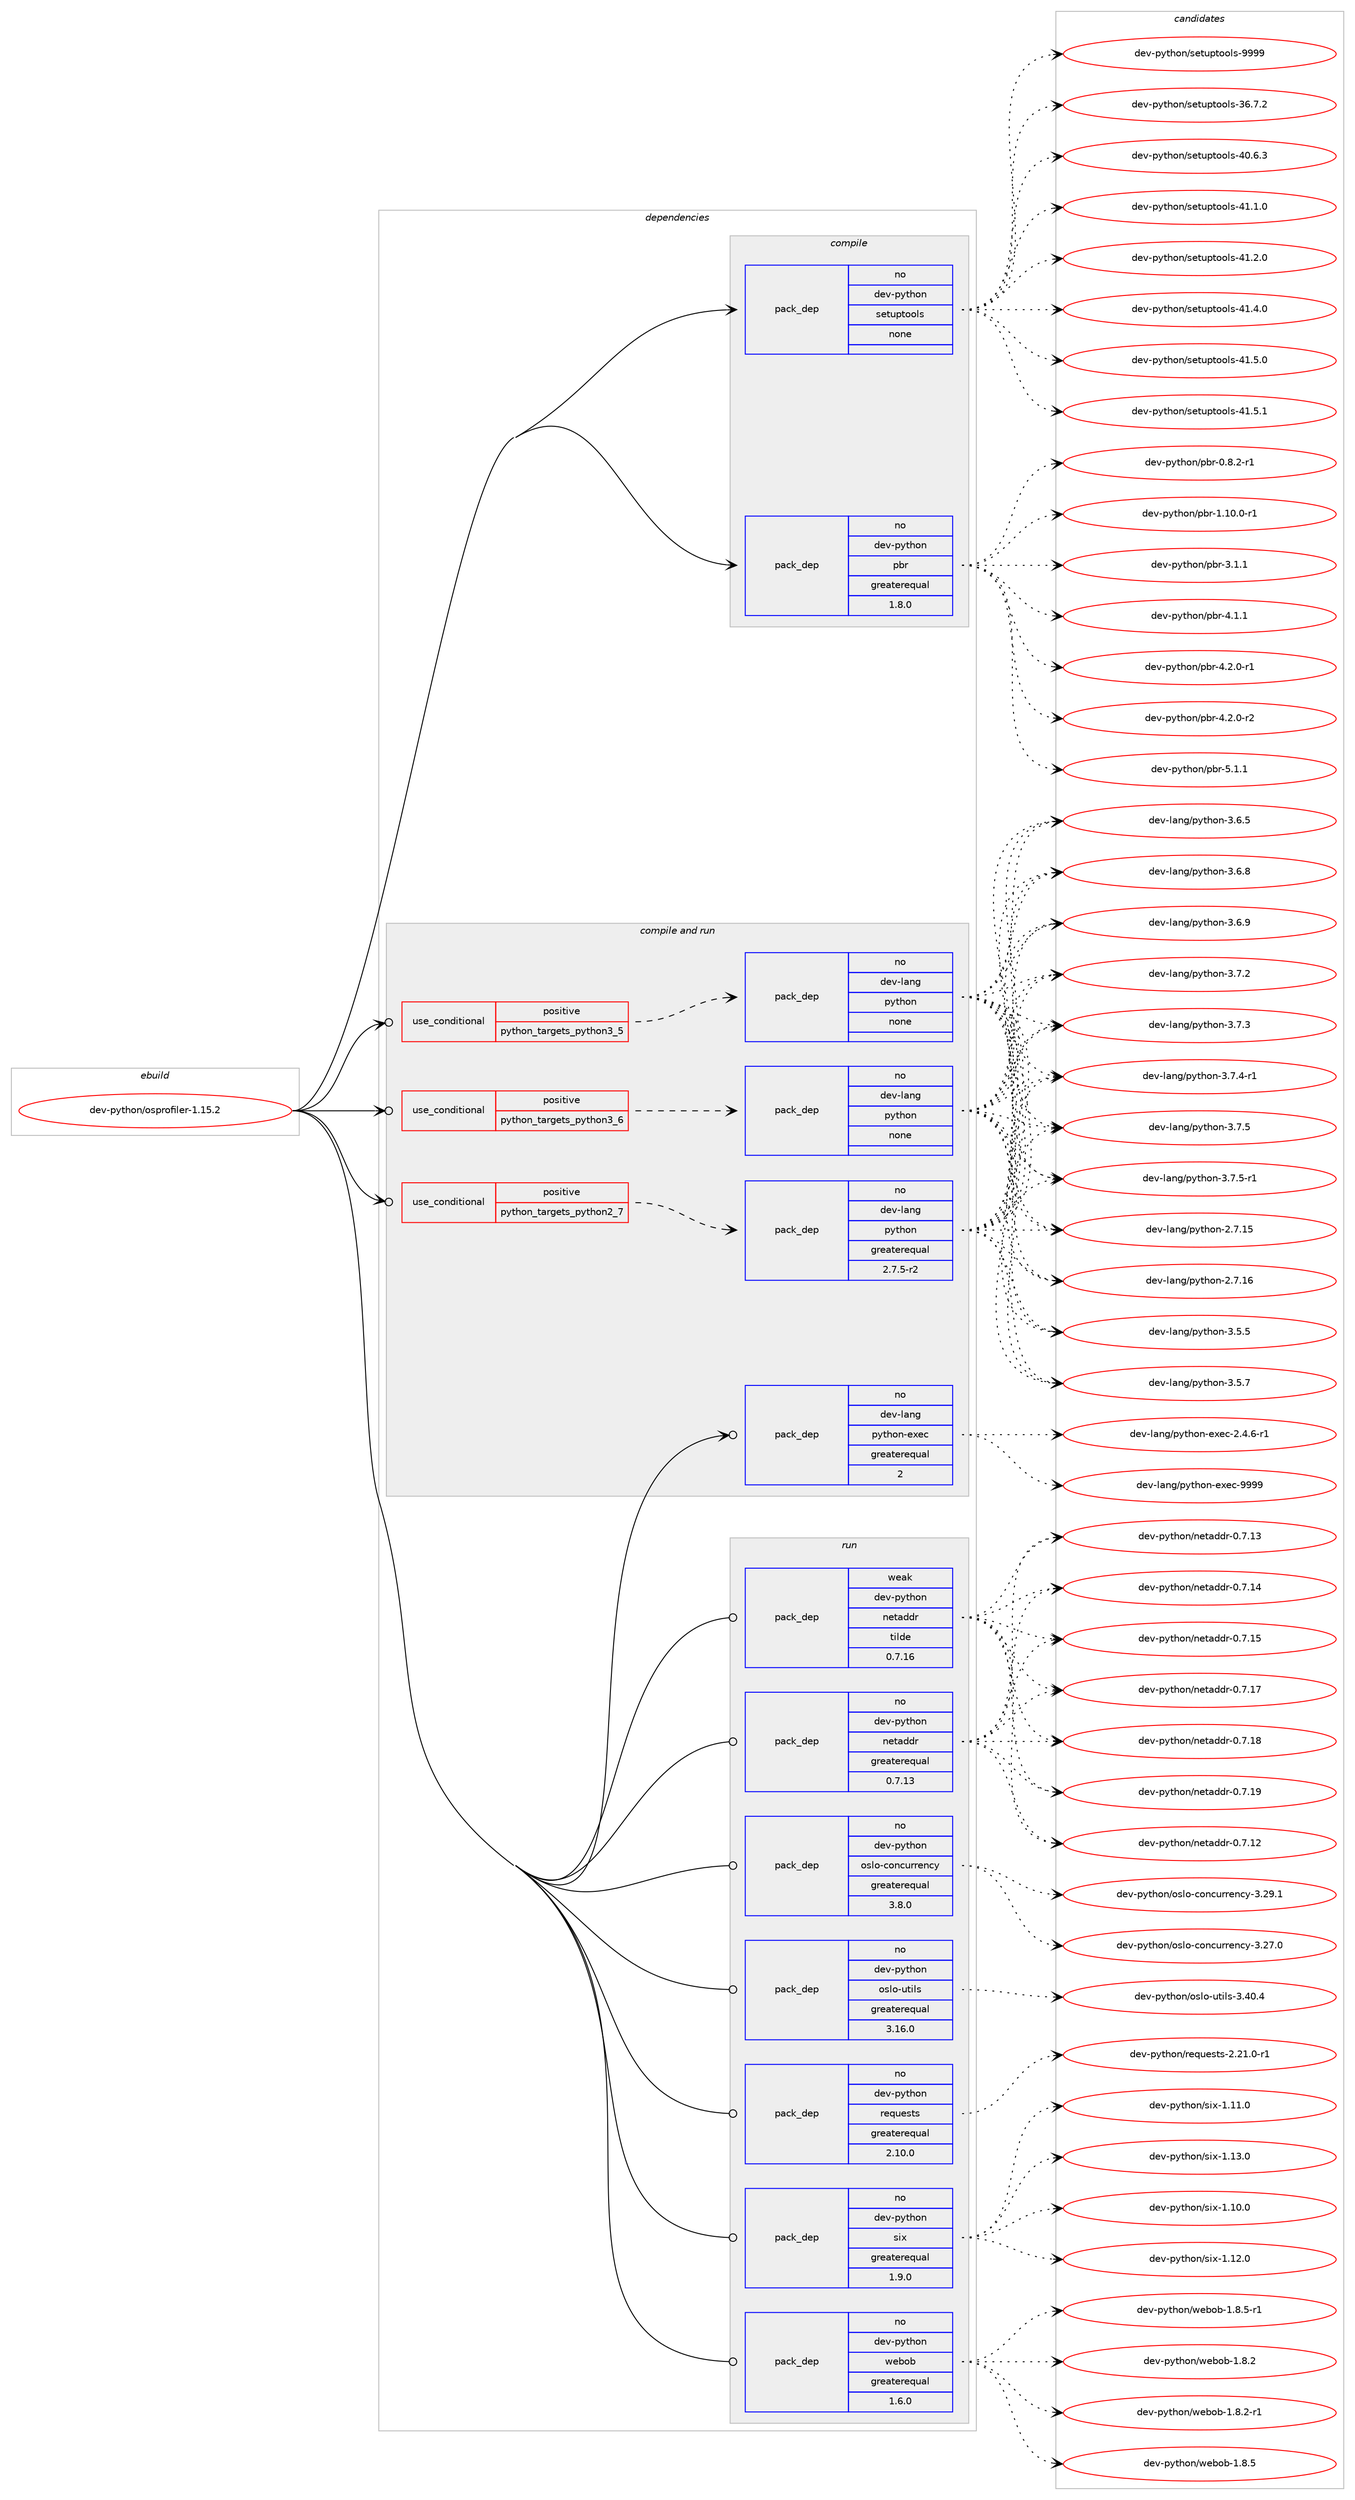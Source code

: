 digraph prolog {

# *************
# Graph options
# *************

newrank=true;
concentrate=true;
compound=true;
graph [rankdir=LR,fontname=Helvetica,fontsize=10,ranksep=1.5];#, ranksep=2.5, nodesep=0.2];
edge  [arrowhead=vee];
node  [fontname=Helvetica,fontsize=10];

# **********
# The ebuild
# **********

subgraph cluster_leftcol {
color=gray;
rank=same;
label=<<i>ebuild</i>>;
id [label="dev-python/osprofiler-1.15.2", color=red, width=4, href="../dev-python/osprofiler-1.15.2.svg"];
}

# ****************
# The dependencies
# ****************

subgraph cluster_midcol {
color=gray;
label=<<i>dependencies</i>>;
subgraph cluster_compile {
fillcolor="#eeeeee";
style=filled;
label=<<i>compile</i>>;
subgraph pack464184 {
dependency619918 [label=<<TABLE BORDER="0" CELLBORDER="1" CELLSPACING="0" CELLPADDING="4" WIDTH="220"><TR><TD ROWSPAN="6" CELLPADDING="30">pack_dep</TD></TR><TR><TD WIDTH="110">no</TD></TR><TR><TD>dev-python</TD></TR><TR><TD>pbr</TD></TR><TR><TD>greaterequal</TD></TR><TR><TD>1.8.0</TD></TR></TABLE>>, shape=none, color=blue];
}
id:e -> dependency619918:w [weight=20,style="solid",arrowhead="vee"];
subgraph pack464185 {
dependency619919 [label=<<TABLE BORDER="0" CELLBORDER="1" CELLSPACING="0" CELLPADDING="4" WIDTH="220"><TR><TD ROWSPAN="6" CELLPADDING="30">pack_dep</TD></TR><TR><TD WIDTH="110">no</TD></TR><TR><TD>dev-python</TD></TR><TR><TD>setuptools</TD></TR><TR><TD>none</TD></TR><TR><TD></TD></TR></TABLE>>, shape=none, color=blue];
}
id:e -> dependency619919:w [weight=20,style="solid",arrowhead="vee"];
}
subgraph cluster_compileandrun {
fillcolor="#eeeeee";
style=filled;
label=<<i>compile and run</i>>;
subgraph cond143924 {
dependency619920 [label=<<TABLE BORDER="0" CELLBORDER="1" CELLSPACING="0" CELLPADDING="4"><TR><TD ROWSPAN="3" CELLPADDING="10">use_conditional</TD></TR><TR><TD>positive</TD></TR><TR><TD>python_targets_python2_7</TD></TR></TABLE>>, shape=none, color=red];
subgraph pack464186 {
dependency619921 [label=<<TABLE BORDER="0" CELLBORDER="1" CELLSPACING="0" CELLPADDING="4" WIDTH="220"><TR><TD ROWSPAN="6" CELLPADDING="30">pack_dep</TD></TR><TR><TD WIDTH="110">no</TD></TR><TR><TD>dev-lang</TD></TR><TR><TD>python</TD></TR><TR><TD>greaterequal</TD></TR><TR><TD>2.7.5-r2</TD></TR></TABLE>>, shape=none, color=blue];
}
dependency619920:e -> dependency619921:w [weight=20,style="dashed",arrowhead="vee"];
}
id:e -> dependency619920:w [weight=20,style="solid",arrowhead="odotvee"];
subgraph cond143925 {
dependency619922 [label=<<TABLE BORDER="0" CELLBORDER="1" CELLSPACING="0" CELLPADDING="4"><TR><TD ROWSPAN="3" CELLPADDING="10">use_conditional</TD></TR><TR><TD>positive</TD></TR><TR><TD>python_targets_python3_5</TD></TR></TABLE>>, shape=none, color=red];
subgraph pack464187 {
dependency619923 [label=<<TABLE BORDER="0" CELLBORDER="1" CELLSPACING="0" CELLPADDING="4" WIDTH="220"><TR><TD ROWSPAN="6" CELLPADDING="30">pack_dep</TD></TR><TR><TD WIDTH="110">no</TD></TR><TR><TD>dev-lang</TD></TR><TR><TD>python</TD></TR><TR><TD>none</TD></TR><TR><TD></TD></TR></TABLE>>, shape=none, color=blue];
}
dependency619922:e -> dependency619923:w [weight=20,style="dashed",arrowhead="vee"];
}
id:e -> dependency619922:w [weight=20,style="solid",arrowhead="odotvee"];
subgraph cond143926 {
dependency619924 [label=<<TABLE BORDER="0" CELLBORDER="1" CELLSPACING="0" CELLPADDING="4"><TR><TD ROWSPAN="3" CELLPADDING="10">use_conditional</TD></TR><TR><TD>positive</TD></TR><TR><TD>python_targets_python3_6</TD></TR></TABLE>>, shape=none, color=red];
subgraph pack464188 {
dependency619925 [label=<<TABLE BORDER="0" CELLBORDER="1" CELLSPACING="0" CELLPADDING="4" WIDTH="220"><TR><TD ROWSPAN="6" CELLPADDING="30">pack_dep</TD></TR><TR><TD WIDTH="110">no</TD></TR><TR><TD>dev-lang</TD></TR><TR><TD>python</TD></TR><TR><TD>none</TD></TR><TR><TD></TD></TR></TABLE>>, shape=none, color=blue];
}
dependency619924:e -> dependency619925:w [weight=20,style="dashed",arrowhead="vee"];
}
id:e -> dependency619924:w [weight=20,style="solid",arrowhead="odotvee"];
subgraph pack464189 {
dependency619926 [label=<<TABLE BORDER="0" CELLBORDER="1" CELLSPACING="0" CELLPADDING="4" WIDTH="220"><TR><TD ROWSPAN="6" CELLPADDING="30">pack_dep</TD></TR><TR><TD WIDTH="110">no</TD></TR><TR><TD>dev-lang</TD></TR><TR><TD>python-exec</TD></TR><TR><TD>greaterequal</TD></TR><TR><TD>2</TD></TR></TABLE>>, shape=none, color=blue];
}
id:e -> dependency619926:w [weight=20,style="solid",arrowhead="odotvee"];
}
subgraph cluster_run {
fillcolor="#eeeeee";
style=filled;
label=<<i>run</i>>;
subgraph pack464190 {
dependency619927 [label=<<TABLE BORDER="0" CELLBORDER="1" CELLSPACING="0" CELLPADDING="4" WIDTH="220"><TR><TD ROWSPAN="6" CELLPADDING="30">pack_dep</TD></TR><TR><TD WIDTH="110">no</TD></TR><TR><TD>dev-python</TD></TR><TR><TD>netaddr</TD></TR><TR><TD>greaterequal</TD></TR><TR><TD>0.7.13</TD></TR></TABLE>>, shape=none, color=blue];
}
id:e -> dependency619927:w [weight=20,style="solid",arrowhead="odot"];
subgraph pack464191 {
dependency619928 [label=<<TABLE BORDER="0" CELLBORDER="1" CELLSPACING="0" CELLPADDING="4" WIDTH="220"><TR><TD ROWSPAN="6" CELLPADDING="30">pack_dep</TD></TR><TR><TD WIDTH="110">no</TD></TR><TR><TD>dev-python</TD></TR><TR><TD>oslo-concurrency</TD></TR><TR><TD>greaterequal</TD></TR><TR><TD>3.8.0</TD></TR></TABLE>>, shape=none, color=blue];
}
id:e -> dependency619928:w [weight=20,style="solid",arrowhead="odot"];
subgraph pack464192 {
dependency619929 [label=<<TABLE BORDER="0" CELLBORDER="1" CELLSPACING="0" CELLPADDING="4" WIDTH="220"><TR><TD ROWSPAN="6" CELLPADDING="30">pack_dep</TD></TR><TR><TD WIDTH="110">no</TD></TR><TR><TD>dev-python</TD></TR><TR><TD>oslo-utils</TD></TR><TR><TD>greaterequal</TD></TR><TR><TD>3.16.0</TD></TR></TABLE>>, shape=none, color=blue];
}
id:e -> dependency619929:w [weight=20,style="solid",arrowhead="odot"];
subgraph pack464193 {
dependency619930 [label=<<TABLE BORDER="0" CELLBORDER="1" CELLSPACING="0" CELLPADDING="4" WIDTH="220"><TR><TD ROWSPAN="6" CELLPADDING="30">pack_dep</TD></TR><TR><TD WIDTH="110">no</TD></TR><TR><TD>dev-python</TD></TR><TR><TD>requests</TD></TR><TR><TD>greaterequal</TD></TR><TR><TD>2.10.0</TD></TR></TABLE>>, shape=none, color=blue];
}
id:e -> dependency619930:w [weight=20,style="solid",arrowhead="odot"];
subgraph pack464194 {
dependency619931 [label=<<TABLE BORDER="0" CELLBORDER="1" CELLSPACING="0" CELLPADDING="4" WIDTH="220"><TR><TD ROWSPAN="6" CELLPADDING="30">pack_dep</TD></TR><TR><TD WIDTH="110">no</TD></TR><TR><TD>dev-python</TD></TR><TR><TD>six</TD></TR><TR><TD>greaterequal</TD></TR><TR><TD>1.9.0</TD></TR></TABLE>>, shape=none, color=blue];
}
id:e -> dependency619931:w [weight=20,style="solid",arrowhead="odot"];
subgraph pack464195 {
dependency619932 [label=<<TABLE BORDER="0" CELLBORDER="1" CELLSPACING="0" CELLPADDING="4" WIDTH="220"><TR><TD ROWSPAN="6" CELLPADDING="30">pack_dep</TD></TR><TR><TD WIDTH="110">no</TD></TR><TR><TD>dev-python</TD></TR><TR><TD>webob</TD></TR><TR><TD>greaterequal</TD></TR><TR><TD>1.6.0</TD></TR></TABLE>>, shape=none, color=blue];
}
id:e -> dependency619932:w [weight=20,style="solid",arrowhead="odot"];
subgraph pack464196 {
dependency619933 [label=<<TABLE BORDER="0" CELLBORDER="1" CELLSPACING="0" CELLPADDING="4" WIDTH="220"><TR><TD ROWSPAN="6" CELLPADDING="30">pack_dep</TD></TR><TR><TD WIDTH="110">weak</TD></TR><TR><TD>dev-python</TD></TR><TR><TD>netaddr</TD></TR><TR><TD>tilde</TD></TR><TR><TD>0.7.16</TD></TR></TABLE>>, shape=none, color=blue];
}
id:e -> dependency619933:w [weight=20,style="solid",arrowhead="odot"];
}
}

# **************
# The candidates
# **************

subgraph cluster_choices {
rank=same;
color=gray;
label=<<i>candidates</i>>;

subgraph choice464184 {
color=black;
nodesep=1;
choice1001011184511212111610411111047112981144548465646504511449 [label="dev-python/pbr-0.8.2-r1", color=red, width=4,href="../dev-python/pbr-0.8.2-r1.svg"];
choice100101118451121211161041111104711298114454946494846484511449 [label="dev-python/pbr-1.10.0-r1", color=red, width=4,href="../dev-python/pbr-1.10.0-r1.svg"];
choice100101118451121211161041111104711298114455146494649 [label="dev-python/pbr-3.1.1", color=red, width=4,href="../dev-python/pbr-3.1.1.svg"];
choice100101118451121211161041111104711298114455246494649 [label="dev-python/pbr-4.1.1", color=red, width=4,href="../dev-python/pbr-4.1.1.svg"];
choice1001011184511212111610411111047112981144552465046484511449 [label="dev-python/pbr-4.2.0-r1", color=red, width=4,href="../dev-python/pbr-4.2.0-r1.svg"];
choice1001011184511212111610411111047112981144552465046484511450 [label="dev-python/pbr-4.2.0-r2", color=red, width=4,href="../dev-python/pbr-4.2.0-r2.svg"];
choice100101118451121211161041111104711298114455346494649 [label="dev-python/pbr-5.1.1", color=red, width=4,href="../dev-python/pbr-5.1.1.svg"];
dependency619918:e -> choice1001011184511212111610411111047112981144548465646504511449:w [style=dotted,weight="100"];
dependency619918:e -> choice100101118451121211161041111104711298114454946494846484511449:w [style=dotted,weight="100"];
dependency619918:e -> choice100101118451121211161041111104711298114455146494649:w [style=dotted,weight="100"];
dependency619918:e -> choice100101118451121211161041111104711298114455246494649:w [style=dotted,weight="100"];
dependency619918:e -> choice1001011184511212111610411111047112981144552465046484511449:w [style=dotted,weight="100"];
dependency619918:e -> choice1001011184511212111610411111047112981144552465046484511450:w [style=dotted,weight="100"];
dependency619918:e -> choice100101118451121211161041111104711298114455346494649:w [style=dotted,weight="100"];
}
subgraph choice464185 {
color=black;
nodesep=1;
choice100101118451121211161041111104711510111611711211611111110811545515446554650 [label="dev-python/setuptools-36.7.2", color=red, width=4,href="../dev-python/setuptools-36.7.2.svg"];
choice100101118451121211161041111104711510111611711211611111110811545524846544651 [label="dev-python/setuptools-40.6.3", color=red, width=4,href="../dev-python/setuptools-40.6.3.svg"];
choice100101118451121211161041111104711510111611711211611111110811545524946494648 [label="dev-python/setuptools-41.1.0", color=red, width=4,href="../dev-python/setuptools-41.1.0.svg"];
choice100101118451121211161041111104711510111611711211611111110811545524946504648 [label="dev-python/setuptools-41.2.0", color=red, width=4,href="../dev-python/setuptools-41.2.0.svg"];
choice100101118451121211161041111104711510111611711211611111110811545524946524648 [label="dev-python/setuptools-41.4.0", color=red, width=4,href="../dev-python/setuptools-41.4.0.svg"];
choice100101118451121211161041111104711510111611711211611111110811545524946534648 [label="dev-python/setuptools-41.5.0", color=red, width=4,href="../dev-python/setuptools-41.5.0.svg"];
choice100101118451121211161041111104711510111611711211611111110811545524946534649 [label="dev-python/setuptools-41.5.1", color=red, width=4,href="../dev-python/setuptools-41.5.1.svg"];
choice10010111845112121116104111110471151011161171121161111111081154557575757 [label="dev-python/setuptools-9999", color=red, width=4,href="../dev-python/setuptools-9999.svg"];
dependency619919:e -> choice100101118451121211161041111104711510111611711211611111110811545515446554650:w [style=dotted,weight="100"];
dependency619919:e -> choice100101118451121211161041111104711510111611711211611111110811545524846544651:w [style=dotted,weight="100"];
dependency619919:e -> choice100101118451121211161041111104711510111611711211611111110811545524946494648:w [style=dotted,weight="100"];
dependency619919:e -> choice100101118451121211161041111104711510111611711211611111110811545524946504648:w [style=dotted,weight="100"];
dependency619919:e -> choice100101118451121211161041111104711510111611711211611111110811545524946524648:w [style=dotted,weight="100"];
dependency619919:e -> choice100101118451121211161041111104711510111611711211611111110811545524946534648:w [style=dotted,weight="100"];
dependency619919:e -> choice100101118451121211161041111104711510111611711211611111110811545524946534649:w [style=dotted,weight="100"];
dependency619919:e -> choice10010111845112121116104111110471151011161171121161111111081154557575757:w [style=dotted,weight="100"];
}
subgraph choice464186 {
color=black;
nodesep=1;
choice10010111845108971101034711212111610411111045504655464953 [label="dev-lang/python-2.7.15", color=red, width=4,href="../dev-lang/python-2.7.15.svg"];
choice10010111845108971101034711212111610411111045504655464954 [label="dev-lang/python-2.7.16", color=red, width=4,href="../dev-lang/python-2.7.16.svg"];
choice100101118451089711010347112121116104111110455146534653 [label="dev-lang/python-3.5.5", color=red, width=4,href="../dev-lang/python-3.5.5.svg"];
choice100101118451089711010347112121116104111110455146534655 [label="dev-lang/python-3.5.7", color=red, width=4,href="../dev-lang/python-3.5.7.svg"];
choice100101118451089711010347112121116104111110455146544653 [label="dev-lang/python-3.6.5", color=red, width=4,href="../dev-lang/python-3.6.5.svg"];
choice100101118451089711010347112121116104111110455146544656 [label="dev-lang/python-3.6.8", color=red, width=4,href="../dev-lang/python-3.6.8.svg"];
choice100101118451089711010347112121116104111110455146544657 [label="dev-lang/python-3.6.9", color=red, width=4,href="../dev-lang/python-3.6.9.svg"];
choice100101118451089711010347112121116104111110455146554650 [label="dev-lang/python-3.7.2", color=red, width=4,href="../dev-lang/python-3.7.2.svg"];
choice100101118451089711010347112121116104111110455146554651 [label="dev-lang/python-3.7.3", color=red, width=4,href="../dev-lang/python-3.7.3.svg"];
choice1001011184510897110103471121211161041111104551465546524511449 [label="dev-lang/python-3.7.4-r1", color=red, width=4,href="../dev-lang/python-3.7.4-r1.svg"];
choice100101118451089711010347112121116104111110455146554653 [label="dev-lang/python-3.7.5", color=red, width=4,href="../dev-lang/python-3.7.5.svg"];
choice1001011184510897110103471121211161041111104551465546534511449 [label="dev-lang/python-3.7.5-r1", color=red, width=4,href="../dev-lang/python-3.7.5-r1.svg"];
dependency619921:e -> choice10010111845108971101034711212111610411111045504655464953:w [style=dotted,weight="100"];
dependency619921:e -> choice10010111845108971101034711212111610411111045504655464954:w [style=dotted,weight="100"];
dependency619921:e -> choice100101118451089711010347112121116104111110455146534653:w [style=dotted,weight="100"];
dependency619921:e -> choice100101118451089711010347112121116104111110455146534655:w [style=dotted,weight="100"];
dependency619921:e -> choice100101118451089711010347112121116104111110455146544653:w [style=dotted,weight="100"];
dependency619921:e -> choice100101118451089711010347112121116104111110455146544656:w [style=dotted,weight="100"];
dependency619921:e -> choice100101118451089711010347112121116104111110455146544657:w [style=dotted,weight="100"];
dependency619921:e -> choice100101118451089711010347112121116104111110455146554650:w [style=dotted,weight="100"];
dependency619921:e -> choice100101118451089711010347112121116104111110455146554651:w [style=dotted,weight="100"];
dependency619921:e -> choice1001011184510897110103471121211161041111104551465546524511449:w [style=dotted,weight="100"];
dependency619921:e -> choice100101118451089711010347112121116104111110455146554653:w [style=dotted,weight="100"];
dependency619921:e -> choice1001011184510897110103471121211161041111104551465546534511449:w [style=dotted,weight="100"];
}
subgraph choice464187 {
color=black;
nodesep=1;
choice10010111845108971101034711212111610411111045504655464953 [label="dev-lang/python-2.7.15", color=red, width=4,href="../dev-lang/python-2.7.15.svg"];
choice10010111845108971101034711212111610411111045504655464954 [label="dev-lang/python-2.7.16", color=red, width=4,href="../dev-lang/python-2.7.16.svg"];
choice100101118451089711010347112121116104111110455146534653 [label="dev-lang/python-3.5.5", color=red, width=4,href="../dev-lang/python-3.5.5.svg"];
choice100101118451089711010347112121116104111110455146534655 [label="dev-lang/python-3.5.7", color=red, width=4,href="../dev-lang/python-3.5.7.svg"];
choice100101118451089711010347112121116104111110455146544653 [label="dev-lang/python-3.6.5", color=red, width=4,href="../dev-lang/python-3.6.5.svg"];
choice100101118451089711010347112121116104111110455146544656 [label="dev-lang/python-3.6.8", color=red, width=4,href="../dev-lang/python-3.6.8.svg"];
choice100101118451089711010347112121116104111110455146544657 [label="dev-lang/python-3.6.9", color=red, width=4,href="../dev-lang/python-3.6.9.svg"];
choice100101118451089711010347112121116104111110455146554650 [label="dev-lang/python-3.7.2", color=red, width=4,href="../dev-lang/python-3.7.2.svg"];
choice100101118451089711010347112121116104111110455146554651 [label="dev-lang/python-3.7.3", color=red, width=4,href="../dev-lang/python-3.7.3.svg"];
choice1001011184510897110103471121211161041111104551465546524511449 [label="dev-lang/python-3.7.4-r1", color=red, width=4,href="../dev-lang/python-3.7.4-r1.svg"];
choice100101118451089711010347112121116104111110455146554653 [label="dev-lang/python-3.7.5", color=red, width=4,href="../dev-lang/python-3.7.5.svg"];
choice1001011184510897110103471121211161041111104551465546534511449 [label="dev-lang/python-3.7.5-r1", color=red, width=4,href="../dev-lang/python-3.7.5-r1.svg"];
dependency619923:e -> choice10010111845108971101034711212111610411111045504655464953:w [style=dotted,weight="100"];
dependency619923:e -> choice10010111845108971101034711212111610411111045504655464954:w [style=dotted,weight="100"];
dependency619923:e -> choice100101118451089711010347112121116104111110455146534653:w [style=dotted,weight="100"];
dependency619923:e -> choice100101118451089711010347112121116104111110455146534655:w [style=dotted,weight="100"];
dependency619923:e -> choice100101118451089711010347112121116104111110455146544653:w [style=dotted,weight="100"];
dependency619923:e -> choice100101118451089711010347112121116104111110455146544656:w [style=dotted,weight="100"];
dependency619923:e -> choice100101118451089711010347112121116104111110455146544657:w [style=dotted,weight="100"];
dependency619923:e -> choice100101118451089711010347112121116104111110455146554650:w [style=dotted,weight="100"];
dependency619923:e -> choice100101118451089711010347112121116104111110455146554651:w [style=dotted,weight="100"];
dependency619923:e -> choice1001011184510897110103471121211161041111104551465546524511449:w [style=dotted,weight="100"];
dependency619923:e -> choice100101118451089711010347112121116104111110455146554653:w [style=dotted,weight="100"];
dependency619923:e -> choice1001011184510897110103471121211161041111104551465546534511449:w [style=dotted,weight="100"];
}
subgraph choice464188 {
color=black;
nodesep=1;
choice10010111845108971101034711212111610411111045504655464953 [label="dev-lang/python-2.7.15", color=red, width=4,href="../dev-lang/python-2.7.15.svg"];
choice10010111845108971101034711212111610411111045504655464954 [label="dev-lang/python-2.7.16", color=red, width=4,href="../dev-lang/python-2.7.16.svg"];
choice100101118451089711010347112121116104111110455146534653 [label="dev-lang/python-3.5.5", color=red, width=4,href="../dev-lang/python-3.5.5.svg"];
choice100101118451089711010347112121116104111110455146534655 [label="dev-lang/python-3.5.7", color=red, width=4,href="../dev-lang/python-3.5.7.svg"];
choice100101118451089711010347112121116104111110455146544653 [label="dev-lang/python-3.6.5", color=red, width=4,href="../dev-lang/python-3.6.5.svg"];
choice100101118451089711010347112121116104111110455146544656 [label="dev-lang/python-3.6.8", color=red, width=4,href="../dev-lang/python-3.6.8.svg"];
choice100101118451089711010347112121116104111110455146544657 [label="dev-lang/python-3.6.9", color=red, width=4,href="../dev-lang/python-3.6.9.svg"];
choice100101118451089711010347112121116104111110455146554650 [label="dev-lang/python-3.7.2", color=red, width=4,href="../dev-lang/python-3.7.2.svg"];
choice100101118451089711010347112121116104111110455146554651 [label="dev-lang/python-3.7.3", color=red, width=4,href="../dev-lang/python-3.7.3.svg"];
choice1001011184510897110103471121211161041111104551465546524511449 [label="dev-lang/python-3.7.4-r1", color=red, width=4,href="../dev-lang/python-3.7.4-r1.svg"];
choice100101118451089711010347112121116104111110455146554653 [label="dev-lang/python-3.7.5", color=red, width=4,href="../dev-lang/python-3.7.5.svg"];
choice1001011184510897110103471121211161041111104551465546534511449 [label="dev-lang/python-3.7.5-r1", color=red, width=4,href="../dev-lang/python-3.7.5-r1.svg"];
dependency619925:e -> choice10010111845108971101034711212111610411111045504655464953:w [style=dotted,weight="100"];
dependency619925:e -> choice10010111845108971101034711212111610411111045504655464954:w [style=dotted,weight="100"];
dependency619925:e -> choice100101118451089711010347112121116104111110455146534653:w [style=dotted,weight="100"];
dependency619925:e -> choice100101118451089711010347112121116104111110455146534655:w [style=dotted,weight="100"];
dependency619925:e -> choice100101118451089711010347112121116104111110455146544653:w [style=dotted,weight="100"];
dependency619925:e -> choice100101118451089711010347112121116104111110455146544656:w [style=dotted,weight="100"];
dependency619925:e -> choice100101118451089711010347112121116104111110455146544657:w [style=dotted,weight="100"];
dependency619925:e -> choice100101118451089711010347112121116104111110455146554650:w [style=dotted,weight="100"];
dependency619925:e -> choice100101118451089711010347112121116104111110455146554651:w [style=dotted,weight="100"];
dependency619925:e -> choice1001011184510897110103471121211161041111104551465546524511449:w [style=dotted,weight="100"];
dependency619925:e -> choice100101118451089711010347112121116104111110455146554653:w [style=dotted,weight="100"];
dependency619925:e -> choice1001011184510897110103471121211161041111104551465546534511449:w [style=dotted,weight="100"];
}
subgraph choice464189 {
color=black;
nodesep=1;
choice10010111845108971101034711212111610411111045101120101994550465246544511449 [label="dev-lang/python-exec-2.4.6-r1", color=red, width=4,href="../dev-lang/python-exec-2.4.6-r1.svg"];
choice10010111845108971101034711212111610411111045101120101994557575757 [label="dev-lang/python-exec-9999", color=red, width=4,href="../dev-lang/python-exec-9999.svg"];
dependency619926:e -> choice10010111845108971101034711212111610411111045101120101994550465246544511449:w [style=dotted,weight="100"];
dependency619926:e -> choice10010111845108971101034711212111610411111045101120101994557575757:w [style=dotted,weight="100"];
}
subgraph choice464190 {
color=black;
nodesep=1;
choice10010111845112121116104111110471101011169710010011445484655464950 [label="dev-python/netaddr-0.7.12", color=red, width=4,href="../dev-python/netaddr-0.7.12.svg"];
choice10010111845112121116104111110471101011169710010011445484655464951 [label="dev-python/netaddr-0.7.13", color=red, width=4,href="../dev-python/netaddr-0.7.13.svg"];
choice10010111845112121116104111110471101011169710010011445484655464952 [label="dev-python/netaddr-0.7.14", color=red, width=4,href="../dev-python/netaddr-0.7.14.svg"];
choice10010111845112121116104111110471101011169710010011445484655464953 [label="dev-python/netaddr-0.7.15", color=red, width=4,href="../dev-python/netaddr-0.7.15.svg"];
choice10010111845112121116104111110471101011169710010011445484655464955 [label="dev-python/netaddr-0.7.17", color=red, width=4,href="../dev-python/netaddr-0.7.17.svg"];
choice10010111845112121116104111110471101011169710010011445484655464956 [label="dev-python/netaddr-0.7.18", color=red, width=4,href="../dev-python/netaddr-0.7.18.svg"];
choice10010111845112121116104111110471101011169710010011445484655464957 [label="dev-python/netaddr-0.7.19", color=red, width=4,href="../dev-python/netaddr-0.7.19.svg"];
dependency619927:e -> choice10010111845112121116104111110471101011169710010011445484655464950:w [style=dotted,weight="100"];
dependency619927:e -> choice10010111845112121116104111110471101011169710010011445484655464951:w [style=dotted,weight="100"];
dependency619927:e -> choice10010111845112121116104111110471101011169710010011445484655464952:w [style=dotted,weight="100"];
dependency619927:e -> choice10010111845112121116104111110471101011169710010011445484655464953:w [style=dotted,weight="100"];
dependency619927:e -> choice10010111845112121116104111110471101011169710010011445484655464955:w [style=dotted,weight="100"];
dependency619927:e -> choice10010111845112121116104111110471101011169710010011445484655464956:w [style=dotted,weight="100"];
dependency619927:e -> choice10010111845112121116104111110471101011169710010011445484655464957:w [style=dotted,weight="100"];
}
subgraph choice464191 {
color=black;
nodesep=1;
choice10010111845112121116104111110471111151081114599111110991171141141011109912145514650554648 [label="dev-python/oslo-concurrency-3.27.0", color=red, width=4,href="../dev-python/oslo-concurrency-3.27.0.svg"];
choice10010111845112121116104111110471111151081114599111110991171141141011109912145514650574649 [label="dev-python/oslo-concurrency-3.29.1", color=red, width=4,href="../dev-python/oslo-concurrency-3.29.1.svg"];
dependency619928:e -> choice10010111845112121116104111110471111151081114599111110991171141141011109912145514650554648:w [style=dotted,weight="100"];
dependency619928:e -> choice10010111845112121116104111110471111151081114599111110991171141141011109912145514650574649:w [style=dotted,weight="100"];
}
subgraph choice464192 {
color=black;
nodesep=1;
choice10010111845112121116104111110471111151081114511711610510811545514652484652 [label="dev-python/oslo-utils-3.40.4", color=red, width=4,href="../dev-python/oslo-utils-3.40.4.svg"];
dependency619929:e -> choice10010111845112121116104111110471111151081114511711610510811545514652484652:w [style=dotted,weight="100"];
}
subgraph choice464193 {
color=black;
nodesep=1;
choice1001011184511212111610411111047114101113117101115116115455046504946484511449 [label="dev-python/requests-2.21.0-r1", color=red, width=4,href="../dev-python/requests-2.21.0-r1.svg"];
dependency619930:e -> choice1001011184511212111610411111047114101113117101115116115455046504946484511449:w [style=dotted,weight="100"];
}
subgraph choice464194 {
color=black;
nodesep=1;
choice100101118451121211161041111104711510512045494649484648 [label="dev-python/six-1.10.0", color=red, width=4,href="../dev-python/six-1.10.0.svg"];
choice100101118451121211161041111104711510512045494649494648 [label="dev-python/six-1.11.0", color=red, width=4,href="../dev-python/six-1.11.0.svg"];
choice100101118451121211161041111104711510512045494649504648 [label="dev-python/six-1.12.0", color=red, width=4,href="../dev-python/six-1.12.0.svg"];
choice100101118451121211161041111104711510512045494649514648 [label="dev-python/six-1.13.0", color=red, width=4,href="../dev-python/six-1.13.0.svg"];
dependency619931:e -> choice100101118451121211161041111104711510512045494649484648:w [style=dotted,weight="100"];
dependency619931:e -> choice100101118451121211161041111104711510512045494649494648:w [style=dotted,weight="100"];
dependency619931:e -> choice100101118451121211161041111104711510512045494649504648:w [style=dotted,weight="100"];
dependency619931:e -> choice100101118451121211161041111104711510512045494649514648:w [style=dotted,weight="100"];
}
subgraph choice464195 {
color=black;
nodesep=1;
choice10010111845112121116104111110471191019811198454946564650 [label="dev-python/webob-1.8.2", color=red, width=4,href="../dev-python/webob-1.8.2.svg"];
choice100101118451121211161041111104711910198111984549465646504511449 [label="dev-python/webob-1.8.2-r1", color=red, width=4,href="../dev-python/webob-1.8.2-r1.svg"];
choice10010111845112121116104111110471191019811198454946564653 [label="dev-python/webob-1.8.5", color=red, width=4,href="../dev-python/webob-1.8.5.svg"];
choice100101118451121211161041111104711910198111984549465646534511449 [label="dev-python/webob-1.8.5-r1", color=red, width=4,href="../dev-python/webob-1.8.5-r1.svg"];
dependency619932:e -> choice10010111845112121116104111110471191019811198454946564650:w [style=dotted,weight="100"];
dependency619932:e -> choice100101118451121211161041111104711910198111984549465646504511449:w [style=dotted,weight="100"];
dependency619932:e -> choice10010111845112121116104111110471191019811198454946564653:w [style=dotted,weight="100"];
dependency619932:e -> choice100101118451121211161041111104711910198111984549465646534511449:w [style=dotted,weight="100"];
}
subgraph choice464196 {
color=black;
nodesep=1;
choice10010111845112121116104111110471101011169710010011445484655464950 [label="dev-python/netaddr-0.7.12", color=red, width=4,href="../dev-python/netaddr-0.7.12.svg"];
choice10010111845112121116104111110471101011169710010011445484655464951 [label="dev-python/netaddr-0.7.13", color=red, width=4,href="../dev-python/netaddr-0.7.13.svg"];
choice10010111845112121116104111110471101011169710010011445484655464952 [label="dev-python/netaddr-0.7.14", color=red, width=4,href="../dev-python/netaddr-0.7.14.svg"];
choice10010111845112121116104111110471101011169710010011445484655464953 [label="dev-python/netaddr-0.7.15", color=red, width=4,href="../dev-python/netaddr-0.7.15.svg"];
choice10010111845112121116104111110471101011169710010011445484655464955 [label="dev-python/netaddr-0.7.17", color=red, width=4,href="../dev-python/netaddr-0.7.17.svg"];
choice10010111845112121116104111110471101011169710010011445484655464956 [label="dev-python/netaddr-0.7.18", color=red, width=4,href="../dev-python/netaddr-0.7.18.svg"];
choice10010111845112121116104111110471101011169710010011445484655464957 [label="dev-python/netaddr-0.7.19", color=red, width=4,href="../dev-python/netaddr-0.7.19.svg"];
dependency619933:e -> choice10010111845112121116104111110471101011169710010011445484655464950:w [style=dotted,weight="100"];
dependency619933:e -> choice10010111845112121116104111110471101011169710010011445484655464951:w [style=dotted,weight="100"];
dependency619933:e -> choice10010111845112121116104111110471101011169710010011445484655464952:w [style=dotted,weight="100"];
dependency619933:e -> choice10010111845112121116104111110471101011169710010011445484655464953:w [style=dotted,weight="100"];
dependency619933:e -> choice10010111845112121116104111110471101011169710010011445484655464955:w [style=dotted,weight="100"];
dependency619933:e -> choice10010111845112121116104111110471101011169710010011445484655464956:w [style=dotted,weight="100"];
dependency619933:e -> choice10010111845112121116104111110471101011169710010011445484655464957:w [style=dotted,weight="100"];
}
}

}
